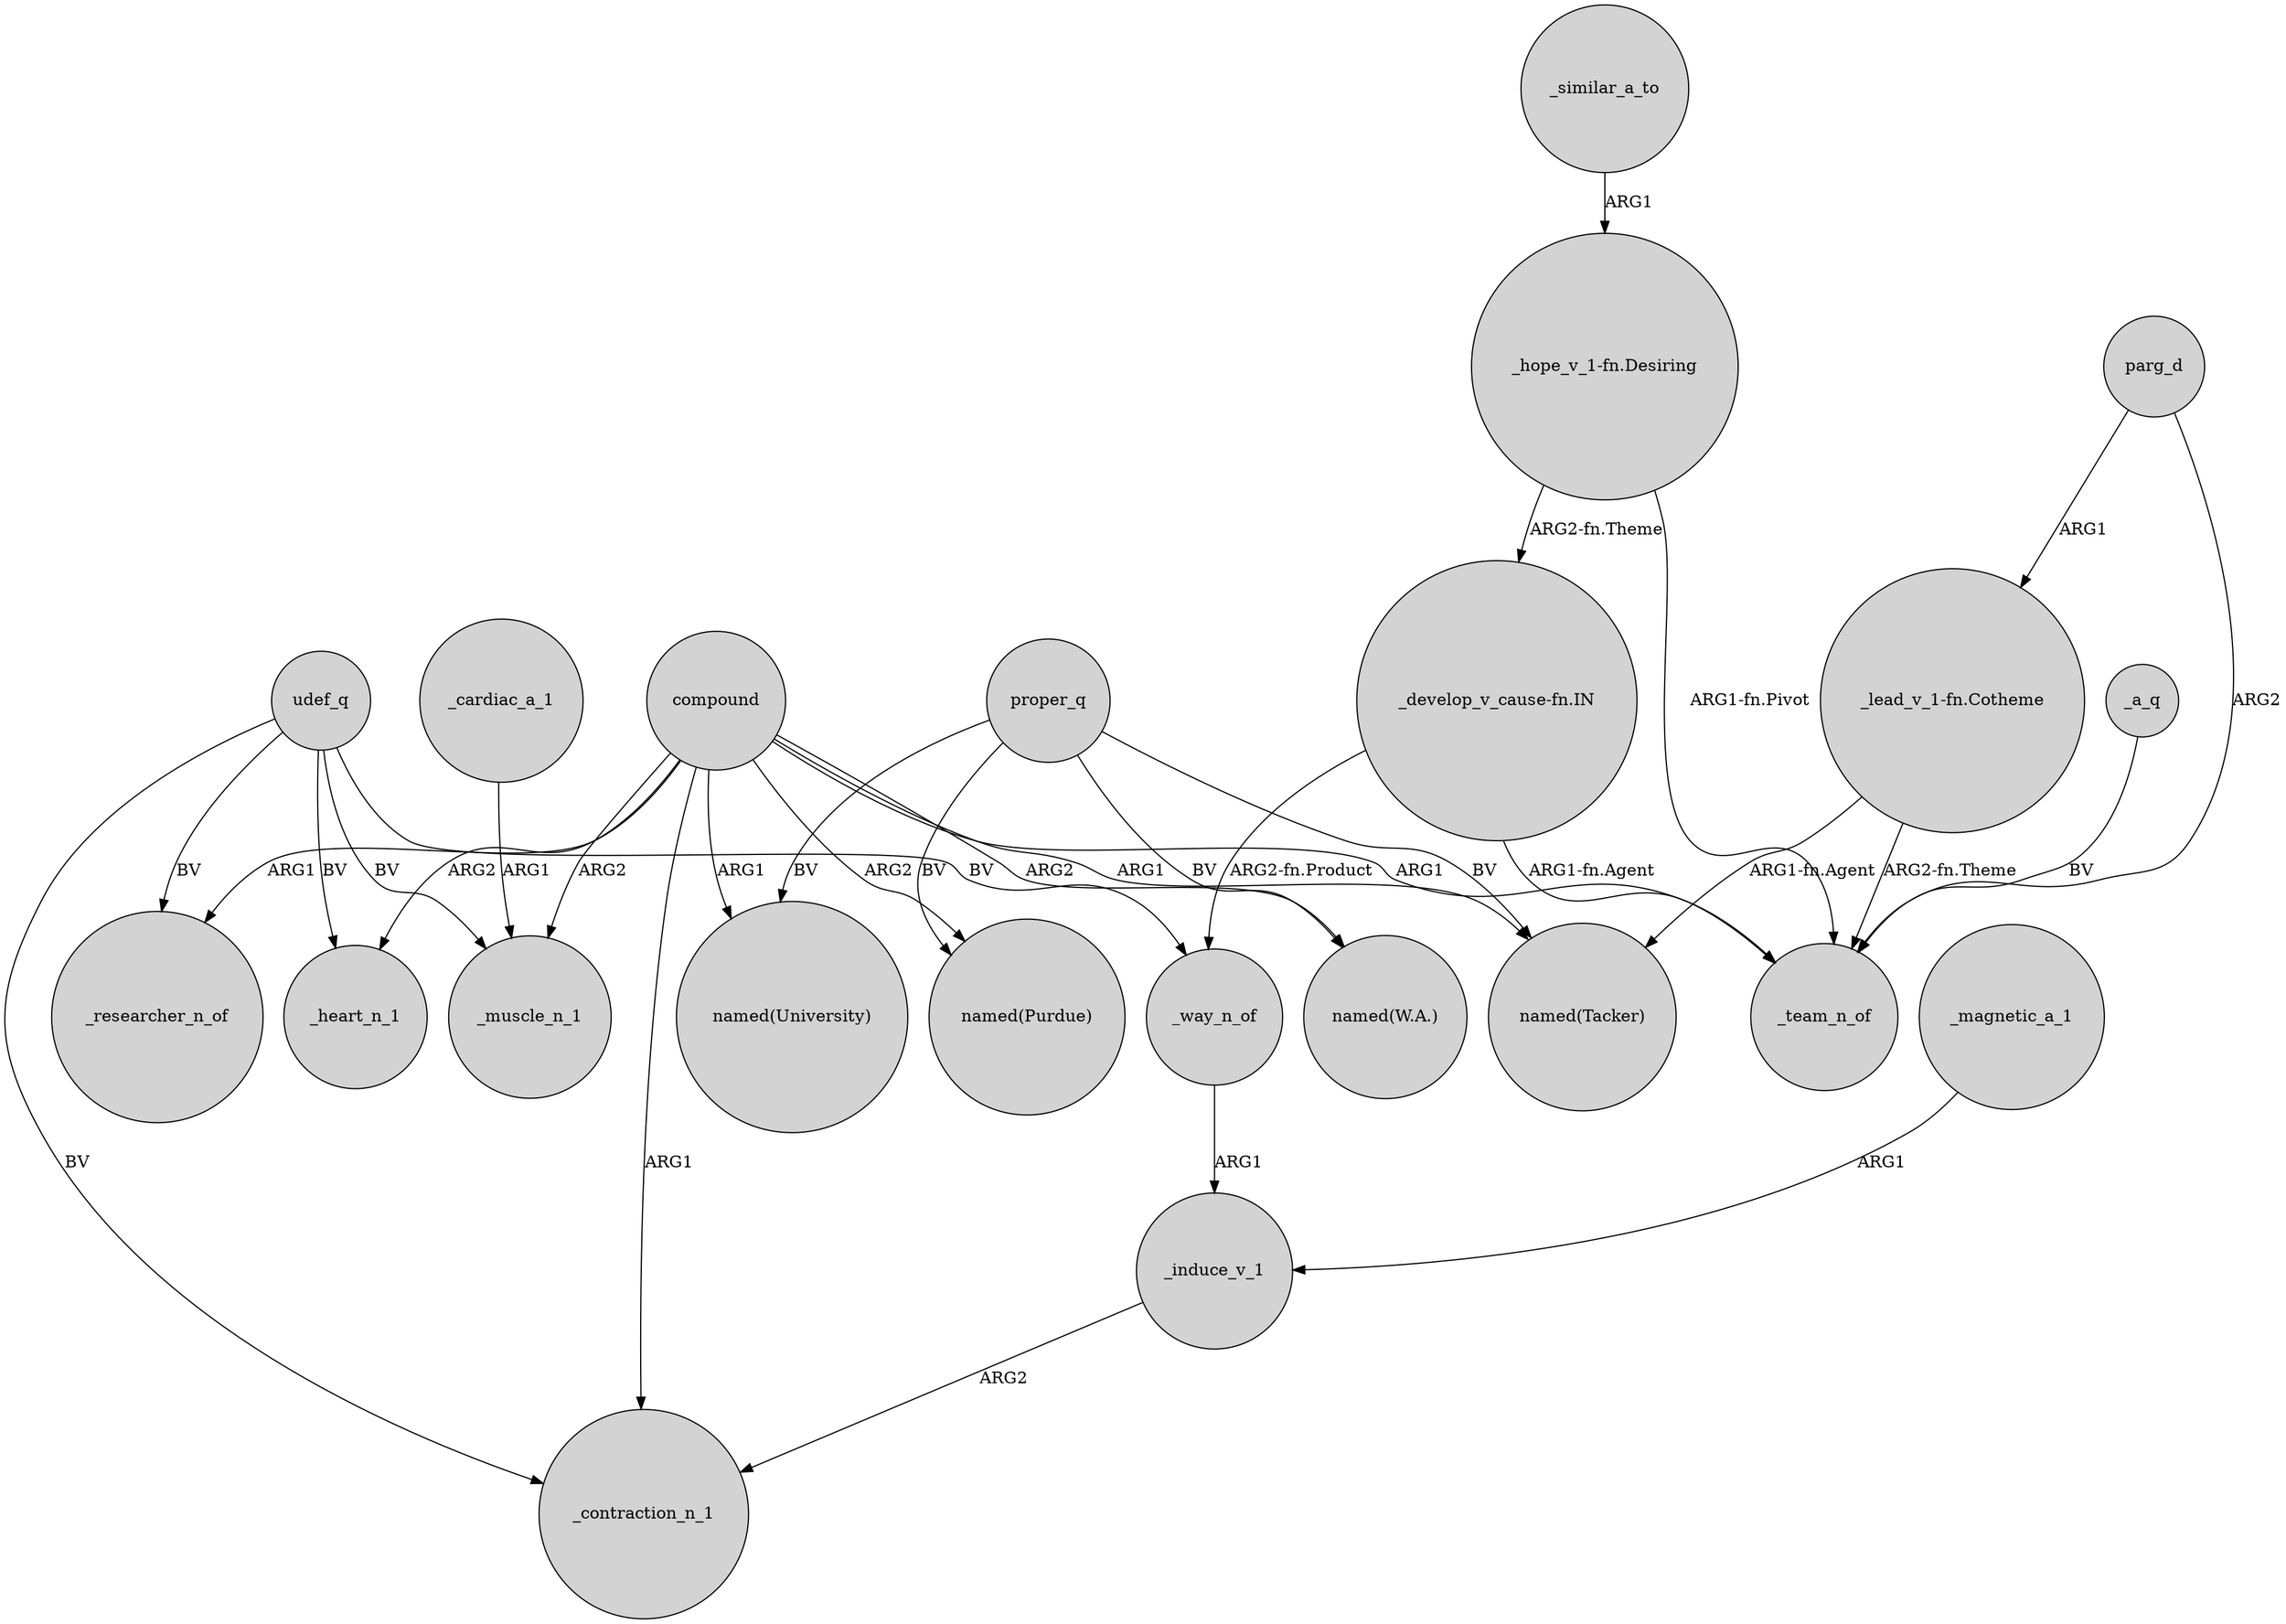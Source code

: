digraph {
	node [shape=circle style=filled]
	udef_q -> _muscle_n_1 [label=BV]
	compound -> "named(Purdue)" [label=ARG2]
	compound -> _team_n_of [label=ARG1]
	_magnetic_a_1 -> _induce_v_1 [label=ARG1]
	compound -> _researcher_n_of [label=ARG1]
	parg_d -> "_lead_v_1-fn.Cotheme" [label=ARG1]
	"_develop_v_cause-fn.IN" -> _way_n_of [label="ARG2-fn.Product"]
	compound -> "named(University)" [label=ARG1]
	_a_q -> _team_n_of [label=BV]
	udef_q -> _way_n_of [label=BV]
	"_lead_v_1-fn.Cotheme" -> "named(Tacker)" [label="ARG1-fn.Agent"]
	compound -> _muscle_n_1 [label=ARG2]
	compound -> _contraction_n_1 [label=ARG1]
	compound -> _heart_n_1 [label=ARG2]
	parg_d -> _team_n_of [label=ARG2]
	"_develop_v_cause-fn.IN" -> _team_n_of [label="ARG1-fn.Agent"]
	proper_q -> "named(W.A.)" [label=BV]
	udef_q -> _heart_n_1 [label=BV]
	proper_q -> "named(Tacker)" [label=BV]
	"_hope_v_1-fn.Desiring" -> _team_n_of [label="ARG1-fn.Pivot"]
	_similar_a_to -> "_hope_v_1-fn.Desiring" [label=ARG1]
	udef_q -> _researcher_n_of [label=BV]
	udef_q -> _contraction_n_1 [label=BV]
	_cardiac_a_1 -> _muscle_n_1 [label=ARG1]
	_induce_v_1 -> _contraction_n_1 [label=ARG2]
	compound -> "named(Tacker)" [label=ARG1]
	"_hope_v_1-fn.Desiring" -> "_develop_v_cause-fn.IN" [label="ARG2-fn.Theme"]
	compound -> "named(W.A.)" [label=ARG2]
	"_lead_v_1-fn.Cotheme" -> _team_n_of [label="ARG2-fn.Theme"]
	proper_q -> "named(Purdue)" [label=BV]
	_way_n_of -> _induce_v_1 [label=ARG1]
	proper_q -> "named(University)" [label=BV]
}
